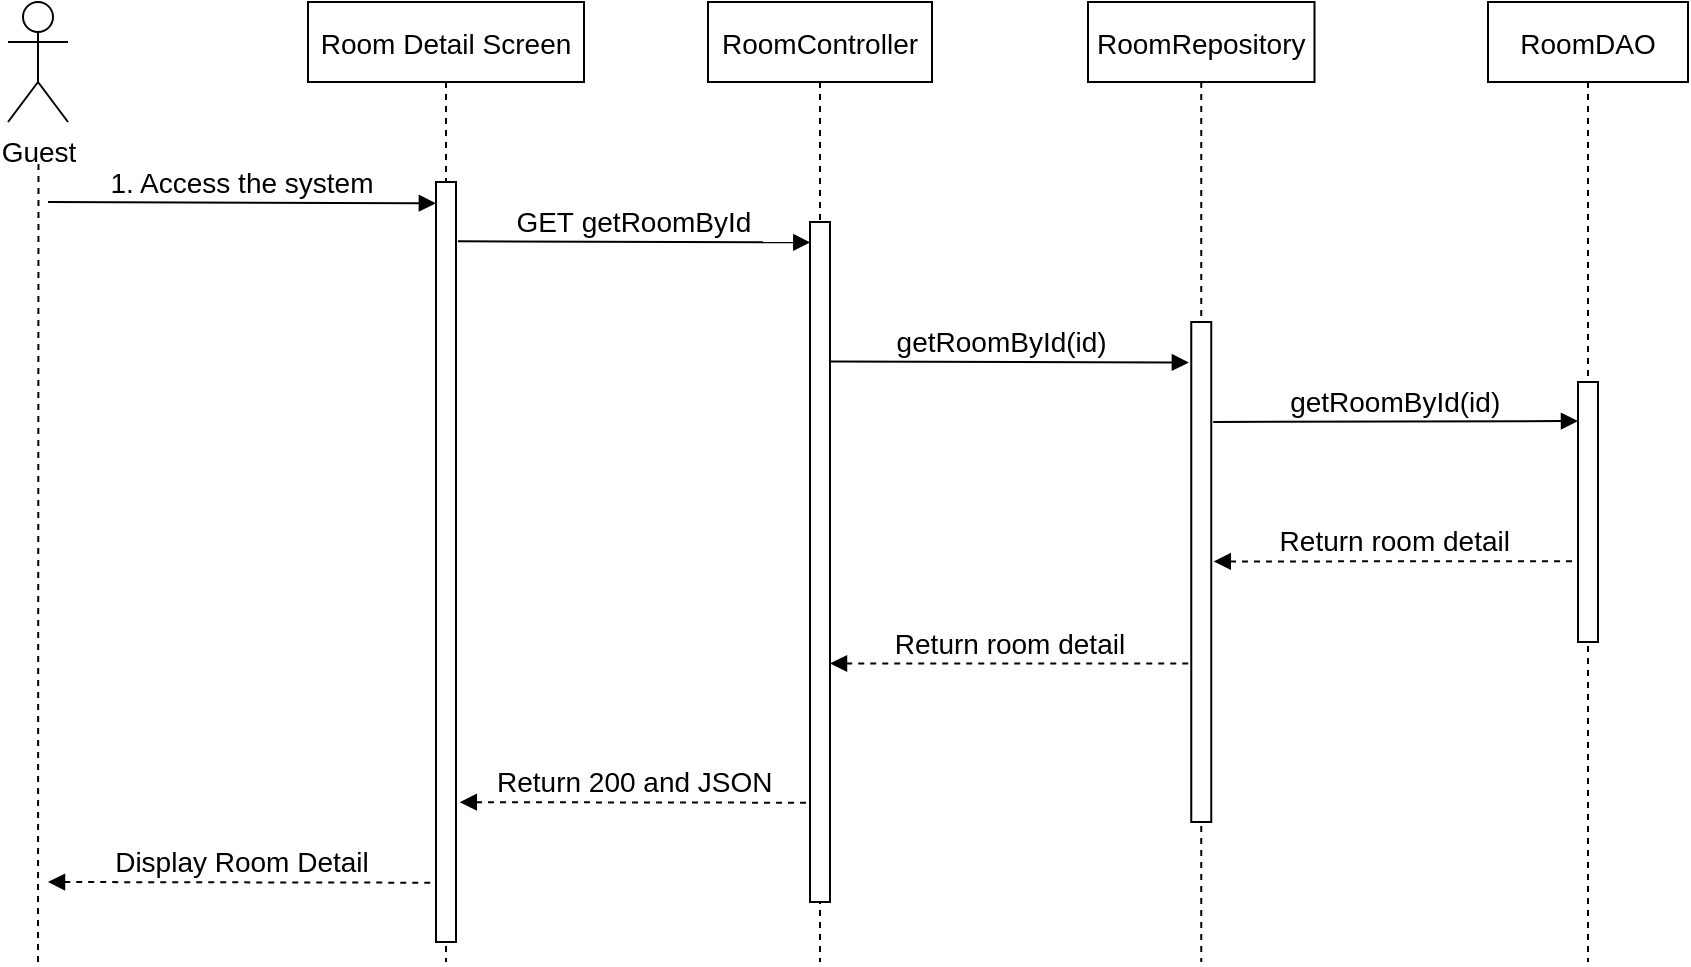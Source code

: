 <mxfile version="20.7.4" type="device"><diagram id="l2hnxszH7gdyqv8miC7c" name="Page-1"><mxGraphModel dx="1887" dy="767" grid="1" gridSize="10" guides="1" tooltips="1" connect="1" arrows="1" fold="1" page="1" pageScale="1" pageWidth="583" pageHeight="827" math="0" shadow="0"><root><mxCell id="0"/><mxCell id="1" parent="0"/><mxCell id="OPQLrdgoE38PZA8l79U--1" value="Room Detail Screen" style="shape=umlLifeline;perimeter=lifelinePerimeter;container=1;collapsible=0;recursiveResize=0;rounded=0;shadow=0;strokeWidth=1;fontSize=14;" parent="1" vertex="1"><mxGeometry x="120" y="80" width="138" height="480" as="geometry"/></mxCell><mxCell id="OPQLrdgoE38PZA8l79U--2" value="" style="points=[];perimeter=orthogonalPerimeter;rounded=0;shadow=0;strokeWidth=1;fontSize=14;" parent="OPQLrdgoE38PZA8l79U--1" vertex="1"><mxGeometry x="64" y="90" width="10" height="380" as="geometry"/></mxCell><mxCell id="OPQLrdgoE38PZA8l79U--3" value="RoomController" style="shape=umlLifeline;perimeter=lifelinePerimeter;container=1;collapsible=0;recursiveResize=0;rounded=0;shadow=0;strokeWidth=1;fontSize=14;" parent="1" vertex="1"><mxGeometry x="320" y="80" width="112" height="480" as="geometry"/></mxCell><mxCell id="OPQLrdgoE38PZA8l79U--4" value="" style="points=[];perimeter=orthogonalPerimeter;rounded=0;shadow=0;strokeWidth=1;fontSize=14;" parent="OPQLrdgoE38PZA8l79U--3" vertex="1"><mxGeometry x="51" y="110" width="10" height="340" as="geometry"/></mxCell><mxCell id="OPQLrdgoE38PZA8l79U--5" value="Guest" style="shape=umlActor;verticalLabelPosition=bottom;verticalAlign=top;html=1;outlineConnect=0;fontSize=14;" parent="1" vertex="1"><mxGeometry x="-30" y="80" width="30" height="60" as="geometry"/></mxCell><mxCell id="OPQLrdgoE38PZA8l79U--6" value="" style="endArrow=none;dashed=1;html=1;rounded=0;startArrow=none;fontSize=14;" parent="1" edge="1"><mxGeometry width="50" height="50" relative="1" as="geometry"><mxPoint x="-15" y="560" as="sourcePoint"/><mxPoint x="-14.75" y="160" as="targetPoint"/></mxGeometry></mxCell><mxCell id="OPQLrdgoE38PZA8l79U--7" value="1. Access the system" style="verticalAlign=bottom;endArrow=block;entryX=-0.007;entryY=0.028;shadow=0;strokeWidth=1;entryDx=0;entryDy=0;entryPerimeter=0;fontSize=14;" parent="1" target="OPQLrdgoE38PZA8l79U--2" edge="1"><mxGeometry relative="1" as="geometry"><mxPoint x="-10" y="180" as="sourcePoint"/><mxPoint x="160" y="180.0" as="targetPoint"/></mxGeometry></mxCell><mxCell id="OPQLrdgoE38PZA8l79U--8" value="GET getRoomById" style="verticalAlign=bottom;endArrow=block;shadow=0;strokeWidth=1;entryX=0.016;entryY=0.03;entryDx=0;entryDy=0;entryPerimeter=0;exitX=1.094;exitY=0.078;exitDx=0;exitDy=0;exitPerimeter=0;fontSize=14;" parent="1" source="OPQLrdgoE38PZA8l79U--2" target="OPQLrdgoE38PZA8l79U--4" edge="1"><mxGeometry relative="1" as="geometry"><mxPoint x="190" y="190" as="sourcePoint"/><mxPoint x="360" y="189" as="targetPoint"/></mxGeometry></mxCell><mxCell id="OPQLrdgoE38PZA8l79U--12" value="RoomRepository" style="shape=umlLifeline;perimeter=lifelinePerimeter;container=1;collapsible=0;recursiveResize=0;rounded=0;shadow=0;strokeWidth=1;fontSize=14;" parent="1" vertex="1"><mxGeometry x="510" y="80" width="113.25" height="480" as="geometry"/></mxCell><mxCell id="OPQLrdgoE38PZA8l79U--13" value="" style="points=[];perimeter=orthogonalPerimeter;rounded=0;shadow=0;strokeWidth=1;fontSize=14;" parent="OPQLrdgoE38PZA8l79U--12" vertex="1"><mxGeometry x="51.63" y="160" width="10" height="250" as="geometry"/></mxCell><mxCell id="OPQLrdgoE38PZA8l79U--14" value="RoomDAO" style="shape=umlLifeline;perimeter=lifelinePerimeter;container=1;collapsible=0;recursiveResize=0;rounded=0;shadow=0;strokeWidth=1;fontSize=14;" parent="1" vertex="1"><mxGeometry x="710" y="80" width="100" height="480" as="geometry"/></mxCell><mxCell id="OPQLrdgoE38PZA8l79U--15" value="" style="points=[];perimeter=orthogonalPerimeter;rounded=0;shadow=0;strokeWidth=1;fontSize=14;" parent="OPQLrdgoE38PZA8l79U--14" vertex="1"><mxGeometry x="45" y="190" width="10" height="130" as="geometry"/></mxCell><mxCell id="OPQLrdgoE38PZA8l79U--16" value="getRoomById(id)  " style="verticalAlign=bottom;endArrow=block;shadow=0;strokeWidth=1;exitX=1.021;exitY=0.205;exitDx=0;exitDy=0;exitPerimeter=0;entryX=-0.12;entryY=0.081;entryDx=0;entryDy=0;entryPerimeter=0;fontSize=14;" parent="1" target="OPQLrdgoE38PZA8l79U--13" edge="1" source="OPQLrdgoE38PZA8l79U--4"><mxGeometry relative="1" as="geometry"><mxPoint x="374.51" y="259.8" as="sourcePoint"/><mxPoint x="548.75" y="240" as="targetPoint"/></mxGeometry></mxCell><mxCell id="OPQLrdgoE38PZA8l79U--17" value="getRoomById(id)" style="verticalAlign=bottom;endArrow=block;shadow=0;strokeWidth=1;exitX=1.097;exitY=0.2;exitDx=0;exitDy=0;exitPerimeter=0;entryX=0;entryY=0.15;entryDx=0;entryDy=0;entryPerimeter=0;fontSize=14;" parent="1" source="OPQLrdgoE38PZA8l79U--13" target="OPQLrdgoE38PZA8l79U--15" edge="1"><mxGeometry relative="1" as="geometry"><mxPoint x="578.75" y="259.72" as="sourcePoint"/><mxPoint x="758.75" y="260" as="targetPoint"/></mxGeometry></mxCell><mxCell id="OPQLrdgoE38PZA8l79U--18" value="Return room detail" style="verticalAlign=bottom;endArrow=none;shadow=0;strokeWidth=1;entryX=-0.102;entryY=0.689;entryDx=0;entryDy=0;entryPerimeter=0;endFill=0;startArrow=block;startFill=1;dashed=1;exitX=1.126;exitY=0.479;exitDx=0;exitDy=0;exitPerimeter=0;fontSize=14;" parent="1" source="OPQLrdgoE38PZA8l79U--13" target="OPQLrdgoE38PZA8l79U--15" edge="1"><mxGeometry relative="1" as="geometry"><mxPoint x="578.75" y="341" as="sourcePoint"/><mxPoint x="758.89" y="310.16" as="targetPoint"/></mxGeometry></mxCell><mxCell id="OPQLrdgoE38PZA8l79U--19" value="Return room detail" style="verticalAlign=bottom;endArrow=none;shadow=0;strokeWidth=1;endFill=0;startArrow=block;startFill=1;dashed=1;entryX=-0.079;entryY=0.683;entryDx=0;entryDy=0;entryPerimeter=0;fontSize=14;" parent="1" source="OPQLrdgoE38PZA8l79U--4" target="OPQLrdgoE38PZA8l79U--13" edge="1"><mxGeometry relative="1" as="geometry"><mxPoint x="380" y="410" as="sourcePoint"/><mxPoint x="568.2" y="350" as="targetPoint"/></mxGeometry></mxCell><mxCell id="OPQLrdgoE38PZA8l79U--21" value="Return 200 and JSON" style="verticalAlign=bottom;endArrow=none;shadow=0;strokeWidth=1;entryX=-0.049;entryY=0.854;entryDx=0;entryDy=0;entryPerimeter=0;endFill=0;startArrow=block;startFill=1;dashed=1;exitX=1.19;exitY=0.816;exitDx=0;exitDy=0;exitPerimeter=0;fontSize=14;" parent="1" source="OPQLrdgoE38PZA8l79U--2" target="OPQLrdgoE38PZA8l79U--4" edge="1"><mxGeometry relative="1" as="geometry"><mxPoint x="180" y="390" as="sourcePoint"/><mxPoint x="369.45" y="390" as="targetPoint"/></mxGeometry></mxCell><mxCell id="OPQLrdgoE38PZA8l79U--22" value="Display Room Detail" style="verticalAlign=bottom;endArrow=none;shadow=0;strokeWidth=1;entryX=-0.034;entryY=0.922;entryDx=0;entryDy=0;entryPerimeter=0;endFill=0;startArrow=block;startFill=1;dashed=1;fontSize=14;" parent="1" target="OPQLrdgoE38PZA8l79U--2" edge="1"><mxGeometry relative="1" as="geometry"><mxPoint x="-10" y="520" as="sourcePoint"/><mxPoint x="179.45" y="400" as="targetPoint"/></mxGeometry></mxCell></root></mxGraphModel></diagram></mxfile>